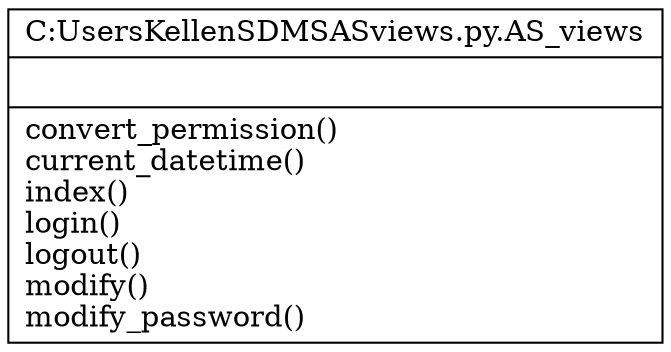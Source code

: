 digraph "classes_AS_view" {
charset="utf-8"
rankdir=BT
"0" [label="{C:\Users\Kellen\SDMS\AS\views.py.AS_views|\l|convert_permission()\lcurrent_datetime()\lindex()\llogin()\llogout()\lmodify()\lmodify_password()\l}", shape="record"];
}
